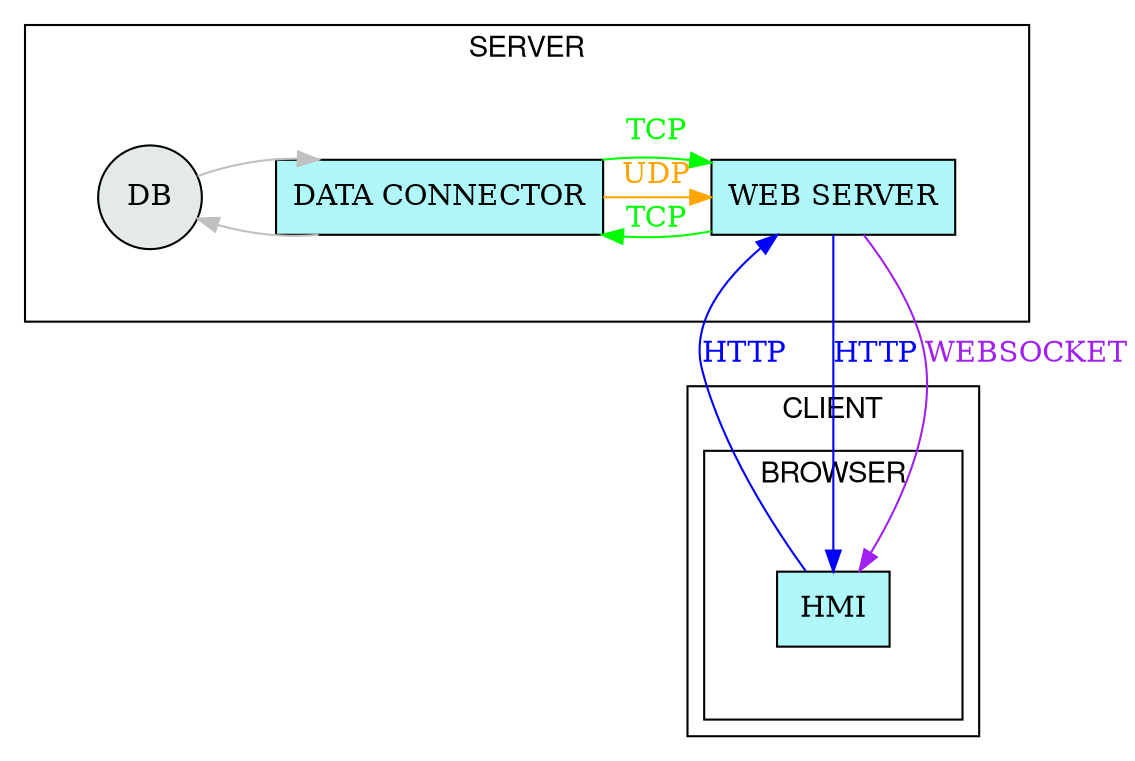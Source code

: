 digraph Component {
    fontname="Helvetica,Arial,sans-serif"
	node [shape=rect style=filled fillcolor = "#B0F7F9"]
  subgraph cluster_client {
    label = "CLIENT";
    subgraph cluster_browser {
      label = "BROWSER";
	margin = 35;
      nd_1 [label = "HMI"];
    }
  }

  subgraph cluster_server {
    label = "SERVER";
	margin = 35;
    {
      rank=same; 
	  margin = 50;
      nd_2 [label = "WEB SERVER"];
      nd_3 [label = "DATA CONNECTOR"];
      nd_4 [label = "DB"  shape=circle fillcolor = "#E4EAEA"];
    }
  }
  nd_1 -> nd_2 [color=blue fontcolor=blue label = "HTTP"];
  nd_2 -> nd_1 [color=blue  fontcolor=blue label = "HTTP"];
  nd_2 -> nd_1 [color=purple label = "WEBSOCKET" fontcolor=purple];
  
  nd_2 -> nd_3 [color=green label = "TCP" fontcolor=green];
  nd_3 -> nd_2 [color=green label = "TCP" fontcolor=green];
  nd_3 -> nd_2 [color=orange label = "UDP" fontcolor=orange];
  
  nd_3 -> nd_4 [color=grey];
  nd_4 -> nd_3 [color=grey];
}
